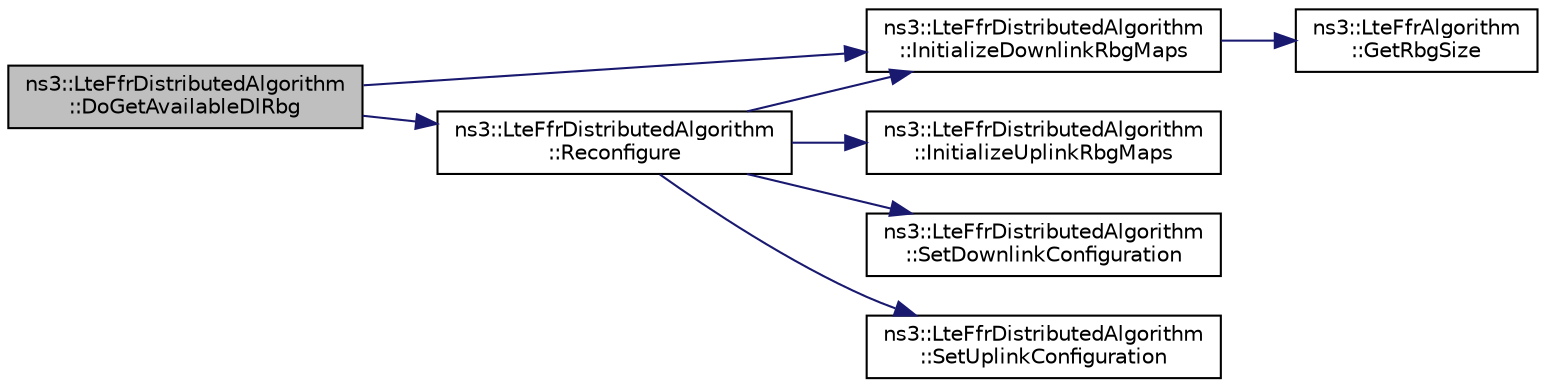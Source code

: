 digraph "ns3::LteFfrDistributedAlgorithm::DoGetAvailableDlRbg"
{
 // LATEX_PDF_SIZE
  edge [fontname="Helvetica",fontsize="10",labelfontname="Helvetica",labelfontsize="10"];
  node [fontname="Helvetica",fontsize="10",shape=record];
  rankdir="LR";
  Node1 [label="ns3::LteFfrDistributedAlgorithm\l::DoGetAvailableDlRbg",height=0.2,width=0.4,color="black", fillcolor="grey75", style="filled", fontcolor="black",tooltip="Implementation of LteFfrSapProvider::GetAvailableDlRbg."];
  Node1 -> Node2 [color="midnightblue",fontsize="10",style="solid",fontname="Helvetica"];
  Node2 [label="ns3::LteFfrDistributedAlgorithm\l::InitializeDownlinkRbgMaps",height=0.2,width=0.4,color="black", fillcolor="white", style="filled",URL="$classns3_1_1_lte_ffr_distributed_algorithm.html#afc1d6435c99e28aa9875e873d27925e3",tooltip="Initialize down link RGB maps function."];
  Node2 -> Node3 [color="midnightblue",fontsize="10",style="solid",fontname="Helvetica"];
  Node3 [label="ns3::LteFfrAlgorithm\l::GetRbgSize",height=0.2,width=0.4,color="black", fillcolor="white", style="filled",URL="$classns3_1_1_lte_ffr_algorithm.html#a63ff51a7ceaa4a5274ed420df52b330d",tooltip="Get RBG size for DL Bandwidth according to table 7.1.6.1-1 of 36.213."];
  Node1 -> Node4 [color="midnightblue",fontsize="10",style="solid",fontname="Helvetica"];
  Node4 [label="ns3::LteFfrDistributedAlgorithm\l::Reconfigure",height=0.2,width=0.4,color="black", fillcolor="white", style="filled",URL="$classns3_1_1_lte_ffr_distributed_algorithm.html#af1294432ff640dab00afc663fd830fef",tooltip="Automatic FR reconfiguration."];
  Node4 -> Node2 [color="midnightblue",fontsize="10",style="solid",fontname="Helvetica"];
  Node4 -> Node5 [color="midnightblue",fontsize="10",style="solid",fontname="Helvetica"];
  Node5 [label="ns3::LteFfrDistributedAlgorithm\l::InitializeUplinkRbgMaps",height=0.2,width=0.4,color="black", fillcolor="white", style="filled",URL="$classns3_1_1_lte_ffr_distributed_algorithm.html#ae3d974405e431360172d307415064d23",tooltip="Initialize up link RGB maps function."];
  Node4 -> Node6 [color="midnightblue",fontsize="10",style="solid",fontname="Helvetica"];
  Node6 [label="ns3::LteFfrDistributedAlgorithm\l::SetDownlinkConfiguration",height=0.2,width=0.4,color="black", fillcolor="white", style="filled",URL="$classns3_1_1_lte_ffr_distributed_algorithm.html#a875fea1c93cac377ea08d6c4fbf922be",tooltip="Set down link configuration function."];
  Node4 -> Node7 [color="midnightblue",fontsize="10",style="solid",fontname="Helvetica"];
  Node7 [label="ns3::LteFfrDistributedAlgorithm\l::SetUplinkConfiguration",height=0.2,width=0.4,color="black", fillcolor="white", style="filled",URL="$classns3_1_1_lte_ffr_distributed_algorithm.html#a4fc74d5978b8aa117236d0cd30bffa54",tooltip="Set up link configuration function."];
}
